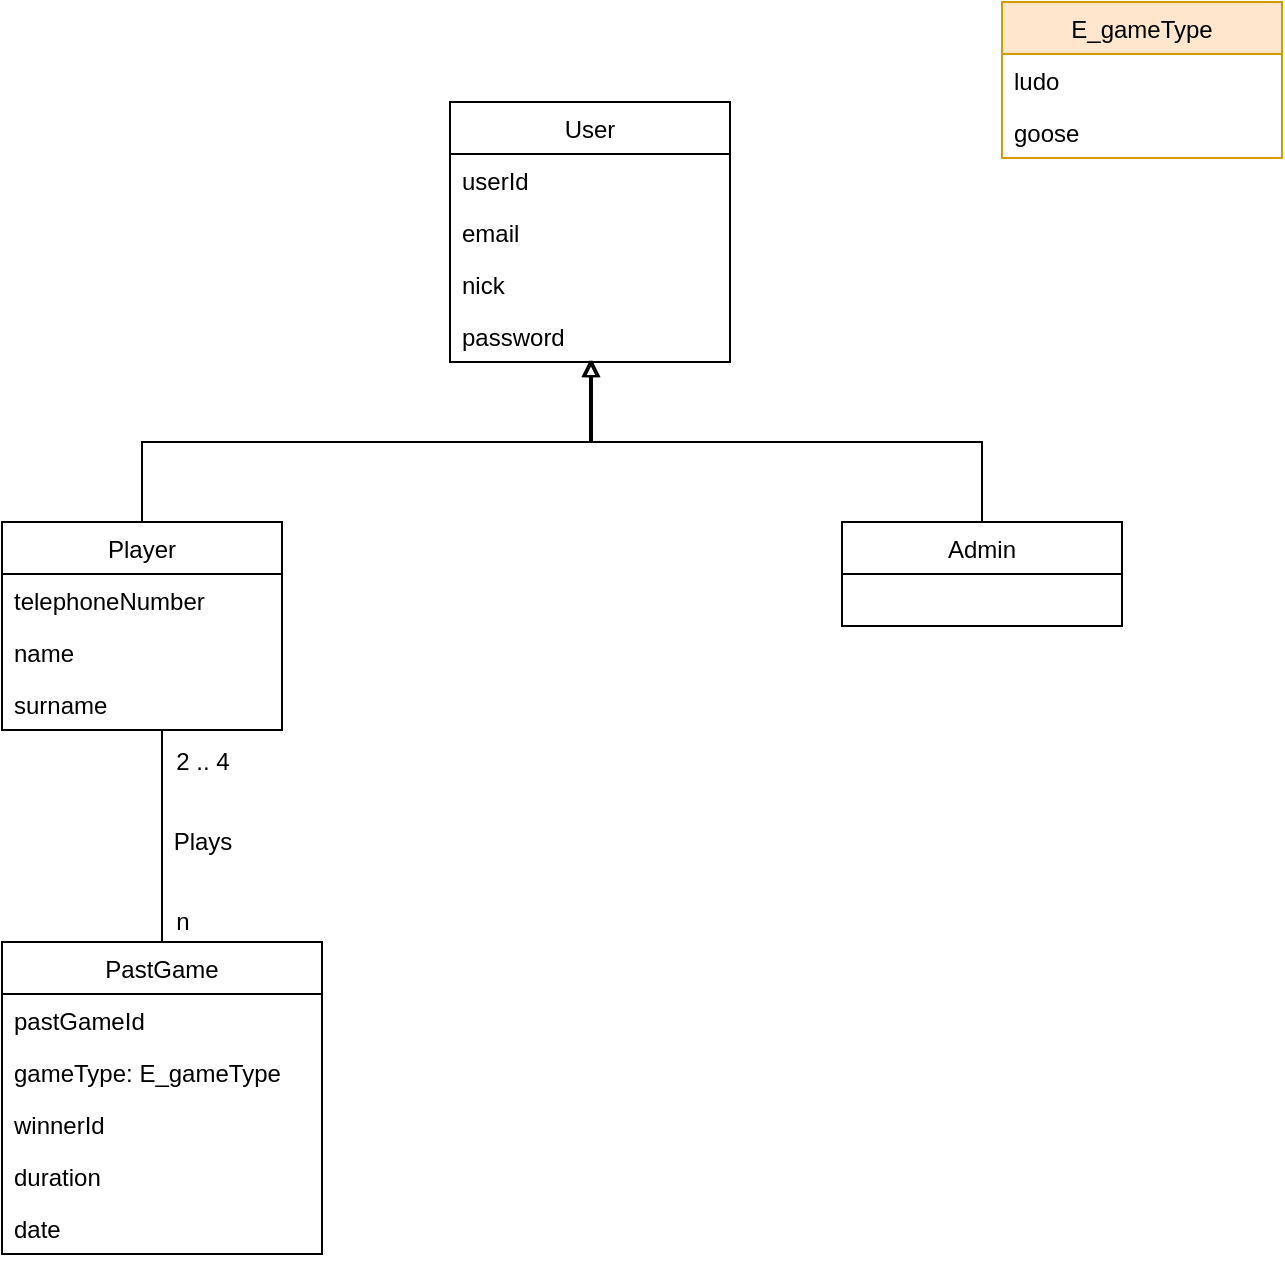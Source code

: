 <mxfile version="15.5.2" type="device"><diagram id="KFljptI40Pc-pfv7Pran" name="Page-1"><mxGraphModel dx="1422" dy="794" grid="1" gridSize="10" guides="1" tooltips="1" connect="1" arrows="1" fold="1" page="1" pageScale="1" pageWidth="827" pageHeight="1169" math="0" shadow="0"><root><mxCell id="0"/><mxCell id="1" parent="0"/><mxCell id="L3nk8EklpNkRIeK0Ao6s-1" value="User" style="swimlane;fontStyle=0;childLayout=stackLayout;horizontal=1;startSize=26;fillColor=none;horizontalStack=0;resizeParent=1;resizeParentMax=0;resizeLast=0;collapsible=1;marginBottom=0;" vertex="1" parent="1"><mxGeometry x="344" y="120" width="140" height="130" as="geometry"/></mxCell><mxCell id="L3nk8EklpNkRIeK0Ao6s-2" value="userId" style="text;strokeColor=none;fillColor=none;align=left;verticalAlign=top;spacingLeft=4;spacingRight=4;overflow=hidden;rotatable=0;points=[[0,0.5],[1,0.5]];portConstraint=eastwest;" vertex="1" parent="L3nk8EklpNkRIeK0Ao6s-1"><mxGeometry y="26" width="140" height="26" as="geometry"/></mxCell><mxCell id="L3nk8EklpNkRIeK0Ao6s-3" value="email&#10;" style="text;strokeColor=none;fillColor=none;align=left;verticalAlign=top;spacingLeft=4;spacingRight=4;overflow=hidden;rotatable=0;points=[[0,0.5],[1,0.5]];portConstraint=eastwest;" vertex="1" parent="L3nk8EklpNkRIeK0Ao6s-1"><mxGeometry y="52" width="140" height="26" as="geometry"/></mxCell><mxCell id="L3nk8EklpNkRIeK0Ao6s-4" value="nick" style="text;strokeColor=none;fillColor=none;align=left;verticalAlign=top;spacingLeft=4;spacingRight=4;overflow=hidden;rotatable=0;points=[[0,0.5],[1,0.5]];portConstraint=eastwest;" vertex="1" parent="L3nk8EklpNkRIeK0Ao6s-1"><mxGeometry y="78" width="140" height="26" as="geometry"/></mxCell><mxCell id="L3nk8EklpNkRIeK0Ao6s-5" value="password" style="text;strokeColor=none;fillColor=none;align=left;verticalAlign=top;spacingLeft=4;spacingRight=4;overflow=hidden;rotatable=0;points=[[0,0.5],[1,0.5]];portConstraint=eastwest;" vertex="1" parent="L3nk8EklpNkRIeK0Ao6s-1"><mxGeometry y="104" width="140" height="26" as="geometry"/></mxCell><mxCell id="L3nk8EklpNkRIeK0Ao6s-17" style="edgeStyle=orthogonalEdgeStyle;rounded=0;orthogonalLoop=1;jettySize=auto;html=1;entryX=0.5;entryY=0.962;entryDx=0;entryDy=0;entryPerimeter=0;endArrow=block;endFill=0;" edge="1" parent="1" source="L3nk8EklpNkRIeK0Ao6s-7" target="L3nk8EklpNkRIeK0Ao6s-5"><mxGeometry relative="1" as="geometry"/></mxCell><mxCell id="L3nk8EklpNkRIeK0Ao6s-25" style="edgeStyle=orthogonalEdgeStyle;rounded=0;orthogonalLoop=1;jettySize=auto;html=1;entryX=0.5;entryY=0;entryDx=0;entryDy=0;endArrow=none;endFill=0;" edge="1" parent="1" source="L3nk8EklpNkRIeK0Ao6s-7" target="L3nk8EklpNkRIeK0Ao6s-19"><mxGeometry relative="1" as="geometry"><Array as="points"><mxPoint x="200" y="470"/><mxPoint x="200" y="470"/></Array></mxGeometry></mxCell><mxCell id="L3nk8EklpNkRIeK0Ao6s-7" value="Player" style="swimlane;fontStyle=0;childLayout=stackLayout;horizontal=1;startSize=26;fillColor=none;horizontalStack=0;resizeParent=1;resizeParentMax=0;resizeLast=0;collapsible=1;marginBottom=0;" vertex="1" parent="1"><mxGeometry x="120" y="330" width="140" height="104" as="geometry"/></mxCell><mxCell id="L3nk8EklpNkRIeK0Ao6s-9" value="telephoneNumber" style="text;strokeColor=none;fillColor=none;align=left;verticalAlign=top;spacingLeft=4;spacingRight=4;overflow=hidden;rotatable=0;points=[[0,0.5],[1,0.5]];portConstraint=eastwest;" vertex="1" parent="L3nk8EklpNkRIeK0Ao6s-7"><mxGeometry y="26" width="140" height="26" as="geometry"/></mxCell><mxCell id="L3nk8EklpNkRIeK0Ao6s-10" value="name" style="text;strokeColor=none;fillColor=none;align=left;verticalAlign=top;spacingLeft=4;spacingRight=4;overflow=hidden;rotatable=0;points=[[0,0.5],[1,0.5]];portConstraint=eastwest;" vertex="1" parent="L3nk8EklpNkRIeK0Ao6s-7"><mxGeometry y="52" width="140" height="26" as="geometry"/></mxCell><mxCell id="L3nk8EklpNkRIeK0Ao6s-11" value="surname" style="text;strokeColor=none;fillColor=none;align=left;verticalAlign=top;spacingLeft=4;spacingRight=4;overflow=hidden;rotatable=0;points=[[0,0.5],[1,0.5]];portConstraint=eastwest;" vertex="1" parent="L3nk8EklpNkRIeK0Ao6s-7"><mxGeometry y="78" width="140" height="26" as="geometry"/></mxCell><mxCell id="L3nk8EklpNkRIeK0Ao6s-18" style="edgeStyle=orthogonalEdgeStyle;rounded=0;orthogonalLoop=1;jettySize=auto;html=1;entryX=0.507;entryY=0.962;entryDx=0;entryDy=0;entryPerimeter=0;endArrow=block;endFill=0;" edge="1" parent="1" source="L3nk8EklpNkRIeK0Ao6s-12" target="L3nk8EklpNkRIeK0Ao6s-5"><mxGeometry relative="1" as="geometry"/></mxCell><mxCell id="L3nk8EklpNkRIeK0Ao6s-12" value="Admin" style="swimlane;fontStyle=0;childLayout=stackLayout;horizontal=1;startSize=26;fillColor=none;horizontalStack=0;resizeParent=1;resizeParentMax=0;resizeLast=0;collapsible=1;marginBottom=0;" vertex="1" parent="1"><mxGeometry x="540" y="330" width="140" height="52" as="geometry"/></mxCell><mxCell id="L3nk8EklpNkRIeK0Ao6s-19" value="PastGame" style="swimlane;fontStyle=0;childLayout=stackLayout;horizontal=1;startSize=26;fillColor=none;horizontalStack=0;resizeParent=1;resizeParentMax=0;resizeLast=0;collapsible=1;marginBottom=0;" vertex="1" parent="1"><mxGeometry x="120" y="540" width="160" height="156" as="geometry"/></mxCell><mxCell id="L3nk8EklpNkRIeK0Ao6s-20" value="pastGameId" style="text;strokeColor=none;fillColor=none;align=left;verticalAlign=top;spacingLeft=4;spacingRight=4;overflow=hidden;rotatable=0;points=[[0,0.5],[1,0.5]];portConstraint=eastwest;" vertex="1" parent="L3nk8EklpNkRIeK0Ao6s-19"><mxGeometry y="26" width="160" height="26" as="geometry"/></mxCell><mxCell id="L3nk8EklpNkRIeK0Ao6s-24" value="gameType: E_gameType" style="text;strokeColor=none;fillColor=none;align=left;verticalAlign=top;spacingLeft=4;spacingRight=4;overflow=hidden;rotatable=0;points=[[0,0.5],[1,0.5]];portConstraint=eastwest;" vertex="1" parent="L3nk8EklpNkRIeK0Ao6s-19"><mxGeometry y="52" width="160" height="26" as="geometry"/></mxCell><mxCell id="L3nk8EklpNkRIeK0Ao6s-29" value="winnerId" style="text;strokeColor=none;fillColor=none;align=left;verticalAlign=top;spacingLeft=4;spacingRight=4;overflow=hidden;rotatable=0;points=[[0,0.5],[1,0.5]];portConstraint=eastwest;" vertex="1" parent="L3nk8EklpNkRIeK0Ao6s-19"><mxGeometry y="78" width="160" height="26" as="geometry"/></mxCell><mxCell id="L3nk8EklpNkRIeK0Ao6s-30" value="duration" style="text;strokeColor=none;fillColor=none;align=left;verticalAlign=top;spacingLeft=4;spacingRight=4;overflow=hidden;rotatable=0;points=[[0,0.5],[1,0.5]];portConstraint=eastwest;" vertex="1" parent="L3nk8EklpNkRIeK0Ao6s-19"><mxGeometry y="104" width="160" height="26" as="geometry"/></mxCell><mxCell id="L3nk8EklpNkRIeK0Ao6s-31" value="date" style="text;strokeColor=none;fillColor=none;align=left;verticalAlign=top;spacingLeft=4;spacingRight=4;overflow=hidden;rotatable=0;points=[[0,0.5],[1,0.5]];portConstraint=eastwest;" vertex="1" parent="L3nk8EklpNkRIeK0Ao6s-19"><mxGeometry y="130" width="160" height="26" as="geometry"/></mxCell><mxCell id="L3nk8EklpNkRIeK0Ao6s-26" value="Plays" style="text;html=1;align=center;verticalAlign=middle;resizable=0;points=[];autosize=1;strokeColor=none;fillColor=none;" vertex="1" parent="1"><mxGeometry x="200" y="480" width="40" height="20" as="geometry"/></mxCell><mxCell id="L3nk8EklpNkRIeK0Ao6s-27" value="n" style="text;html=1;align=center;verticalAlign=middle;resizable=0;points=[];autosize=1;strokeColor=none;fillColor=none;" vertex="1" parent="1"><mxGeometry x="200" y="520" width="20" height="20" as="geometry"/></mxCell><mxCell id="L3nk8EklpNkRIeK0Ao6s-28" value="2 .. 4" style="text;html=1;align=center;verticalAlign=middle;resizable=0;points=[];autosize=1;strokeColor=none;fillColor=none;" vertex="1" parent="1"><mxGeometry x="200" y="440" width="40" height="20" as="geometry"/></mxCell><mxCell id="L3nk8EklpNkRIeK0Ao6s-43" value="E_gameType" style="swimlane;fontStyle=0;childLayout=stackLayout;horizontal=1;startSize=26;fillColor=#ffe6cc;horizontalStack=0;resizeParent=1;resizeParentMax=0;resizeLast=0;collapsible=1;marginBottom=0;strokeColor=#d79b00;" vertex="1" parent="1"><mxGeometry x="620" y="70" width="140" height="78" as="geometry"/></mxCell><mxCell id="L3nk8EklpNkRIeK0Ao6s-45" value="ludo" style="text;strokeColor=none;fillColor=none;align=left;verticalAlign=top;spacingLeft=4;spacingRight=4;overflow=hidden;rotatable=0;points=[[0,0.5],[1,0.5]];portConstraint=eastwest;" vertex="1" parent="L3nk8EklpNkRIeK0Ao6s-43"><mxGeometry y="26" width="140" height="26" as="geometry"/></mxCell><mxCell id="L3nk8EklpNkRIeK0Ao6s-46" value="goose" style="text;strokeColor=none;fillColor=none;align=left;verticalAlign=top;spacingLeft=4;spacingRight=4;overflow=hidden;rotatable=0;points=[[0,0.5],[1,0.5]];portConstraint=eastwest;" vertex="1" parent="L3nk8EklpNkRIeK0Ao6s-43"><mxGeometry y="52" width="140" height="26" as="geometry"/></mxCell></root></mxGraphModel></diagram></mxfile>